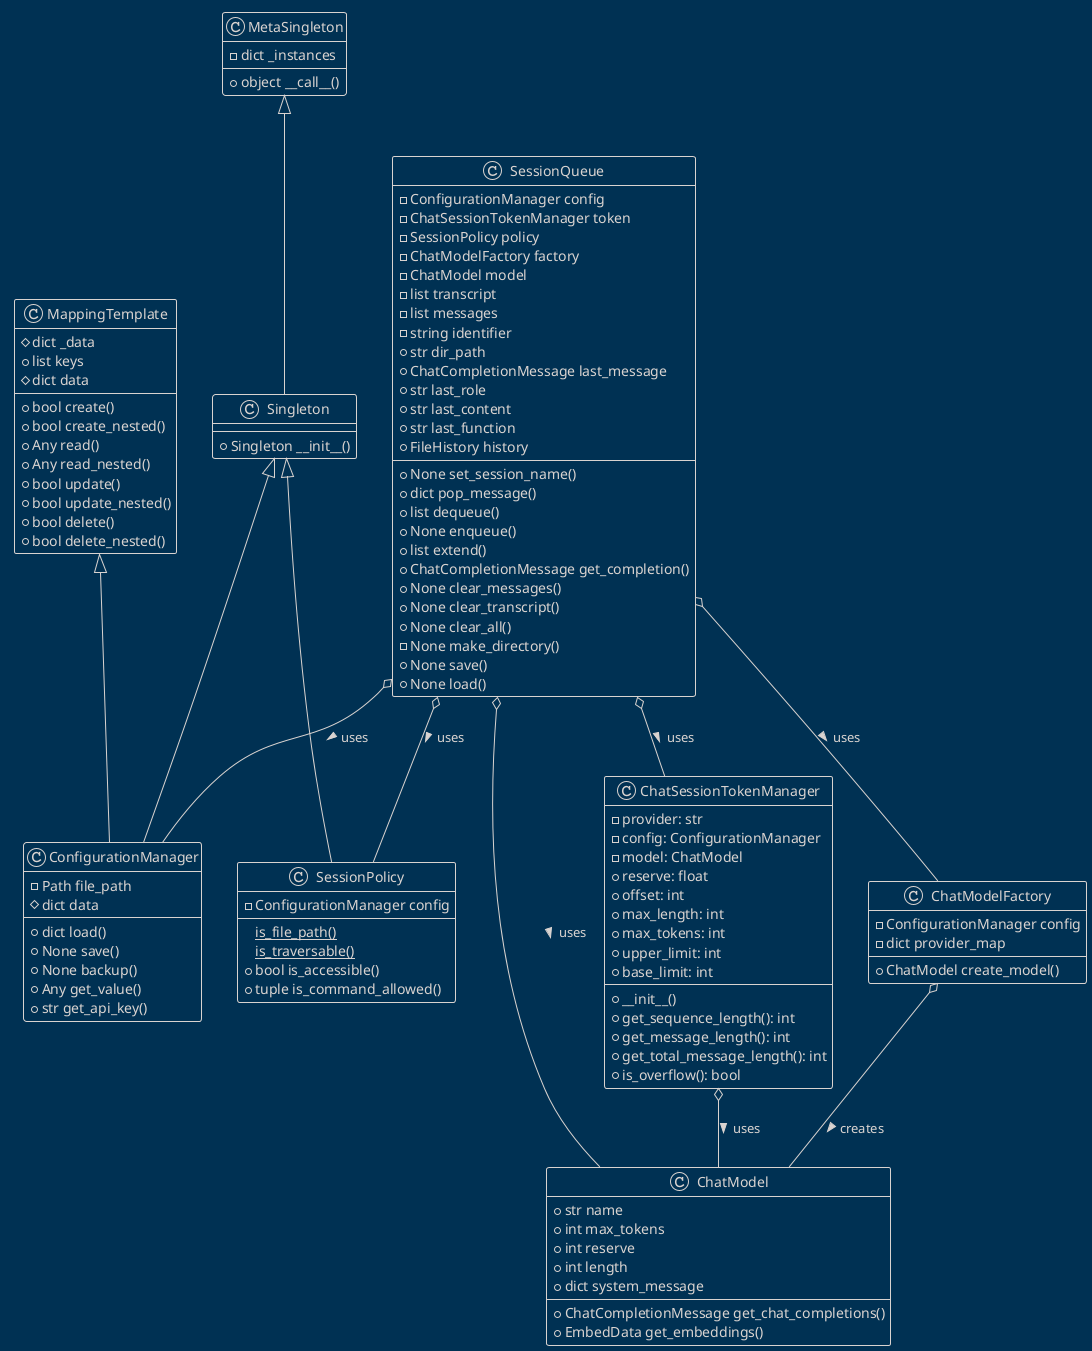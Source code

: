 @startuml SessionQueue
!theme blueprint

' docs/diagrams/plantuml/session_queue.puml

class SessionQueue {
  - ConfigurationManager config
  - ChatSessionTokenManager token
  - SessionPolicy policy
  - ChatModelFactory factory
  - ChatModel model
  - list transcript
  - list messages
  - string identifier
  + str dir_path
  + ChatCompletionMessage last_message
  + str last_role
  + str last_content
  + str last_function
  + FileHistory history
  + None set_session_name()
  + dict pop_message()
  + list dequeue()
  + None enqueue()
  + list extend()
  + ChatCompletionMessage get_completion()
  + None clear_messages()
  + None clear_transcript()
  + None clear_all()
  - None make_directory()
  + None save()
  + None load()
}

class MetaSingleton {
    - dict _instances
    + object __call__()
}

class Singleton extends MetaSingleton {
  + Singleton __init__()
}

class MappingTemplate {
  # dict _data
  + list keys
  # dict data
  + bool create()
  + bool create_nested()
  + Any read()
  + Any read_nested()
  + bool update()
  + bool update_nested()
  + bool delete()
  + bool delete_nested()
}

class ConfigurationManager extends Singleton, MappingTemplate {
  - Path file_path
  # dict data
  + dict load()
  + None save()
  + None backup()
  + Any get_value()
  + str get_api_key()
}

class ChatSessionTokenManager {
  - provider: str
  - config: ConfigurationManager
  - model: ChatModel
  + reserve: float
  + offset: int
  + max_length: int
  + max_tokens: int
  + upper_limit: int
  + base_limit: int
  + __init__()
  + get_sequence_length(): int
  + get_message_length(): int
  + get_total_message_length(): int
  + is_overflow(): bool
}

class SessionPolicy extends Singleton {
  - ConfigurationManager config
  {static} is_file_path()
  {static} is_traversable()
  + bool is_accessible()
  + tuple is_command_allowed()
}

class ChatModelFactory {
  - ConfigurationManager config
  - dict provider_map
  + ChatModel create_model()
}

class ChatModel {
  + str name
  + int max_tokens
  + int reserve
  + int length
  + dict system_message
  + ChatCompletionMessage get_chat_completions()
  + EmbedData get_embeddings()
}

' Define relationships

SessionQueue o-- ConfigurationManager : uses >
SessionQueue o-- ChatSessionTokenManager : uses >
SessionQueue o-- SessionPolicy : uses >
SessionQueue o-- ChatModel : uses >
ChatSessionTokenManager o-- ChatModel : uses >
ChatModelFactory o-- ChatModel : creates >
SessionQueue o-- ChatModelFactory : uses >
@enduml